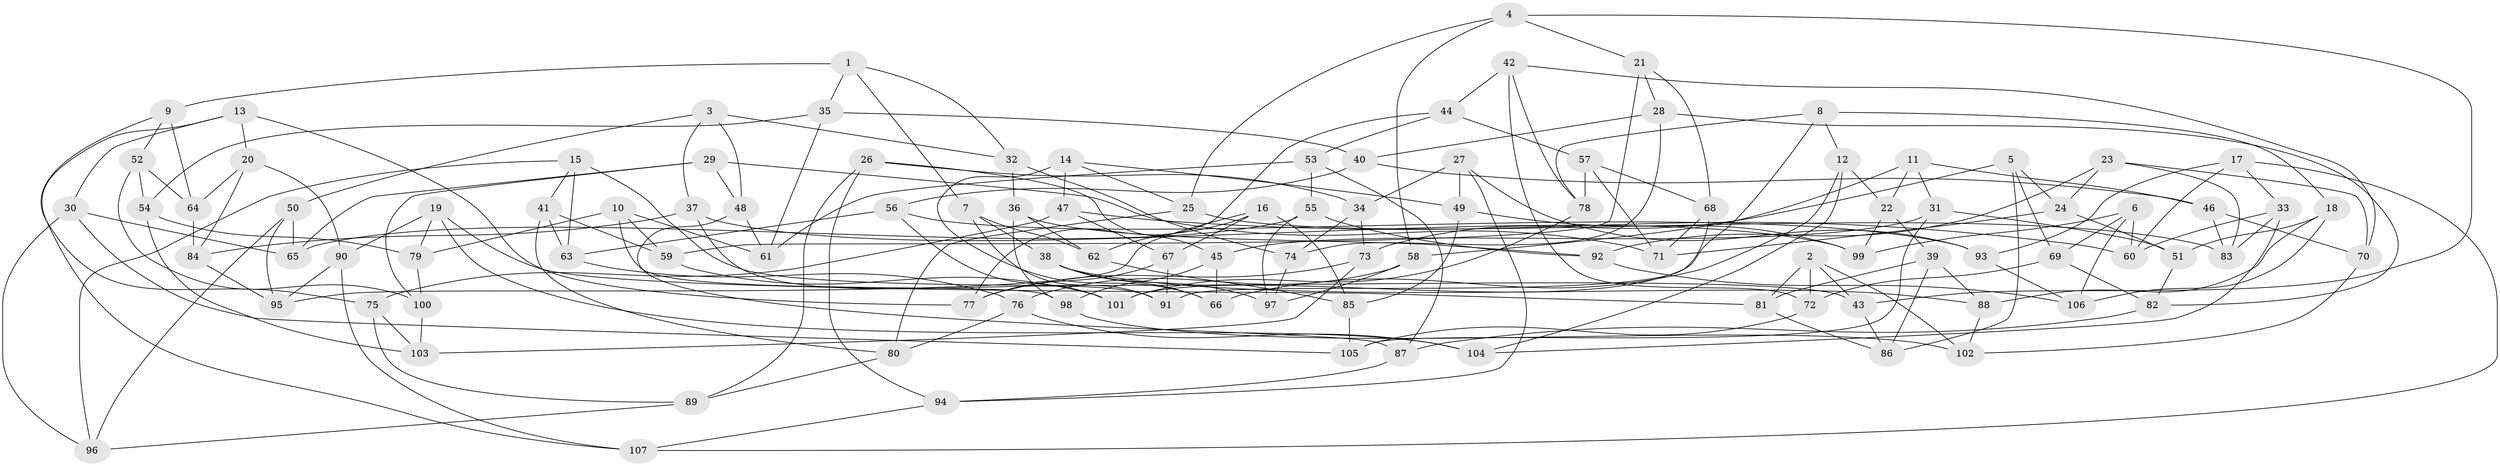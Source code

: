 // coarse degree distribution, {6: 0.4883720930232558, 8: 0.11627906976744186, 4: 0.046511627906976744, 7: 0.09302325581395349, 5: 0.18604651162790697, 2: 0.023255813953488372, 3: 0.023255813953488372, 9: 0.023255813953488372}
// Generated by graph-tools (version 1.1) at 2025/38/03/04/25 23:38:11]
// undirected, 107 vertices, 214 edges
graph export_dot {
  node [color=gray90,style=filled];
  1;
  2;
  3;
  4;
  5;
  6;
  7;
  8;
  9;
  10;
  11;
  12;
  13;
  14;
  15;
  16;
  17;
  18;
  19;
  20;
  21;
  22;
  23;
  24;
  25;
  26;
  27;
  28;
  29;
  30;
  31;
  32;
  33;
  34;
  35;
  36;
  37;
  38;
  39;
  40;
  41;
  42;
  43;
  44;
  45;
  46;
  47;
  48;
  49;
  50;
  51;
  52;
  53;
  54;
  55;
  56;
  57;
  58;
  59;
  60;
  61;
  62;
  63;
  64;
  65;
  66;
  67;
  68;
  69;
  70;
  71;
  72;
  73;
  74;
  75;
  76;
  77;
  78;
  79;
  80;
  81;
  82;
  83;
  84;
  85;
  86;
  87;
  88;
  89;
  90;
  91;
  92;
  93;
  94;
  95;
  96;
  97;
  98;
  99;
  100;
  101;
  102;
  103;
  104;
  105;
  106;
  107;
  1 -- 32;
  1 -- 7;
  1 -- 35;
  1 -- 9;
  2 -- 81;
  2 -- 102;
  2 -- 72;
  2 -- 43;
  3 -- 32;
  3 -- 50;
  3 -- 37;
  3 -- 48;
  4 -- 58;
  4 -- 21;
  4 -- 43;
  4 -- 25;
  5 -- 86;
  5 -- 69;
  5 -- 24;
  5 -- 73;
  6 -- 106;
  6 -- 69;
  6 -- 99;
  6 -- 60;
  7 -- 91;
  7 -- 38;
  7 -- 62;
  8 -- 12;
  8 -- 18;
  8 -- 101;
  8 -- 78;
  9 -- 64;
  9 -- 75;
  9 -- 52;
  10 -- 98;
  10 -- 61;
  10 -- 79;
  10 -- 59;
  11 -- 31;
  11 -- 58;
  11 -- 46;
  11 -- 22;
  12 -- 22;
  12 -- 104;
  12 -- 66;
  13 -- 77;
  13 -- 20;
  13 -- 107;
  13 -- 30;
  14 -- 25;
  14 -- 47;
  14 -- 49;
  14 -- 66;
  15 -- 96;
  15 -- 63;
  15 -- 43;
  15 -- 41;
  16 -- 62;
  16 -- 85;
  16 -- 67;
  16 -- 95;
  17 -- 60;
  17 -- 107;
  17 -- 93;
  17 -- 33;
  18 -- 51;
  18 -- 106;
  18 -- 88;
  19 -- 90;
  19 -- 79;
  19 -- 81;
  19 -- 104;
  20 -- 64;
  20 -- 84;
  20 -- 90;
  21 -- 28;
  21 -- 59;
  21 -- 68;
  22 -- 99;
  22 -- 39;
  23 -- 70;
  23 -- 83;
  23 -- 24;
  23 -- 92;
  24 -- 51;
  24 -- 71;
  25 -- 83;
  25 -- 80;
  26 -- 94;
  26 -- 89;
  26 -- 45;
  26 -- 34;
  27 -- 34;
  27 -- 93;
  27 -- 94;
  27 -- 49;
  28 -- 82;
  28 -- 40;
  28 -- 74;
  29 -- 100;
  29 -- 48;
  29 -- 71;
  29 -- 65;
  30 -- 96;
  30 -- 105;
  30 -- 65;
  31 -- 51;
  31 -- 105;
  31 -- 45;
  32 -- 36;
  32 -- 74;
  33 -- 104;
  33 -- 60;
  33 -- 83;
  34 -- 74;
  34 -- 73;
  35 -- 61;
  35 -- 40;
  35 -- 54;
  36 -- 92;
  36 -- 98;
  36 -- 62;
  37 -- 91;
  37 -- 99;
  37 -- 84;
  38 -- 97;
  38 -- 88;
  38 -- 66;
  39 -- 81;
  39 -- 88;
  39 -- 86;
  40 -- 46;
  40 -- 56;
  41 -- 59;
  41 -- 63;
  41 -- 80;
  42 -- 70;
  42 -- 72;
  42 -- 44;
  42 -- 78;
  43 -- 86;
  44 -- 77;
  44 -- 53;
  44 -- 57;
  45 -- 98;
  45 -- 66;
  46 -- 70;
  46 -- 83;
  47 -- 60;
  47 -- 67;
  47 -- 75;
  48 -- 87;
  48 -- 61;
  49 -- 99;
  49 -- 85;
  50 -- 95;
  50 -- 96;
  50 -- 65;
  51 -- 82;
  52 -- 64;
  52 -- 100;
  52 -- 54;
  53 -- 61;
  53 -- 55;
  53 -- 87;
  54 -- 103;
  54 -- 79;
  55 -- 92;
  55 -- 65;
  55 -- 97;
  56 -- 93;
  56 -- 101;
  56 -- 63;
  57 -- 71;
  57 -- 68;
  57 -- 78;
  58 -- 76;
  58 -- 97;
  59 -- 101;
  62 -- 85;
  63 -- 76;
  64 -- 84;
  67 -- 77;
  67 -- 91;
  68 -- 91;
  68 -- 71;
  69 -- 72;
  69 -- 82;
  70 -- 102;
  72 -- 105;
  73 -- 77;
  73 -- 103;
  74 -- 97;
  75 -- 103;
  75 -- 89;
  76 -- 80;
  76 -- 104;
  78 -- 101;
  79 -- 100;
  80 -- 89;
  81 -- 86;
  82 -- 87;
  84 -- 95;
  85 -- 105;
  87 -- 94;
  88 -- 102;
  89 -- 96;
  90 -- 107;
  90 -- 95;
  92 -- 106;
  93 -- 106;
  94 -- 107;
  98 -- 102;
  100 -- 103;
}
